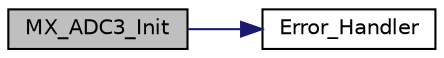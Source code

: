 digraph "MX_ADC3_Init"
{
 // LATEX_PDF_SIZE
  edge [fontname="Helvetica",fontsize="10",labelfontname="Helvetica",labelfontsize="10"];
  node [fontname="Helvetica",fontsize="10",shape=record];
  rankdir="LR";
  Node1 [label="MX_ADC3_Init",height=0.2,width=0.4,color="black", fillcolor="grey75", style="filled", fontcolor="black",tooltip=" "];
  Node1 -> Node2 [color="midnightblue",fontsize="10",style="solid",fontname="Helvetica"];
  Node2 [label="Error_Handler",height=0.2,width=0.4,color="black", fillcolor="white", style="filled",URL="$main_8h.html#a1730ffe1e560465665eb47d9264826f9",tooltip="This function is executed in case of error occurrence."];
}
